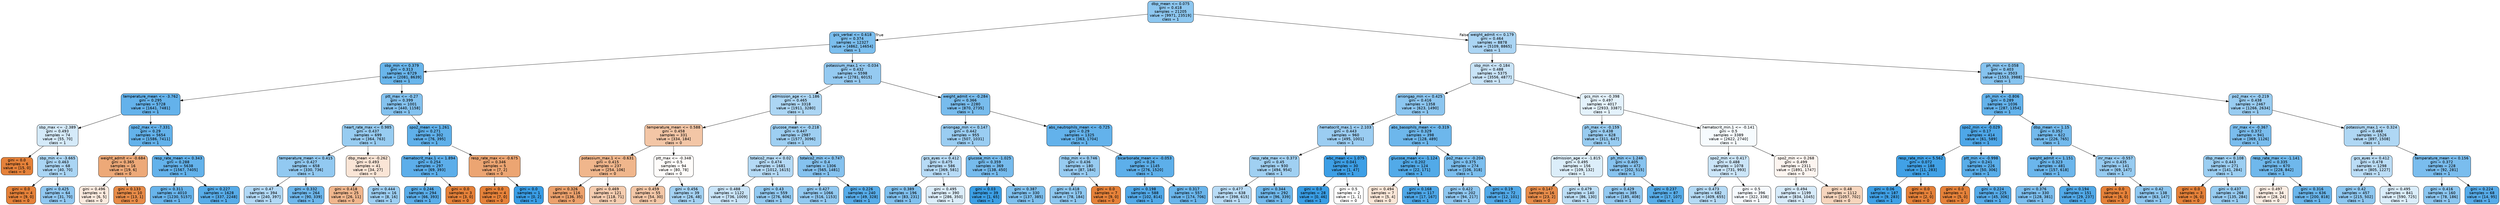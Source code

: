 digraph Tree {
node [shape=box, style="filled, rounded", color="black", fontname="helvetica"] ;
edge [fontname="helvetica"] ;
0 [label="dbp_mean <= 0.075\ngini = 0.418\nsamples = 21205\nvalue = [9971, 23519]\nclass = 1", fillcolor="#8dc7f0"] ;
1 [label="gcs_verbal <= 0.618\ngini = 0.374\nsamples = 12327\nvalue = [4862, 14654]\nclass = 1", fillcolor="#7bbeee"] ;
0 -> 1 [labeldistance=2.5, labelangle=45, headlabel="True"] ;
2 [label="sbp_min <= 0.379\ngini = 0.313\nsamples = 6729\nvalue = [2081, 8639]\nclass = 1", fillcolor="#69b5eb"] ;
1 -> 2 ;
3 [label="temperature_mean <= -3.762\ngini = 0.295\nsamples = 5728\nvalue = [1641, 7481]\nclass = 1", fillcolor="#64b2eb"] ;
2 -> 3 ;
4 [label="sbp_max <= -2.389\ngini = 0.493\nsamples = 74\nvalue = [55, 70]\nclass = 1", fillcolor="#d5eaf9"] ;
3 -> 4 ;
5 [label="gini = 0.0\nsamples = 6\nvalue = [15, 0]\nclass = 0", fillcolor="#e58139"] ;
4 -> 5 ;
6 [label="sbp_min <= -3.665\ngini = 0.463\nsamples = 68\nvalue = [40, 70]\nclass = 1", fillcolor="#aad5f4"] ;
4 -> 6 ;
7 [label="gini = 0.0\nsamples = 4\nvalue = [9, 0]\nclass = 0", fillcolor="#e58139"] ;
6 -> 7 ;
8 [label="gini = 0.425\nsamples = 64\nvalue = [31, 70]\nclass = 1", fillcolor="#91c8f1"] ;
6 -> 8 ;
9 [label="spo2_max <= -7.331\ngini = 0.29\nsamples = 5654\nvalue = [1586, 7411]\nclass = 1", fillcolor="#63b2eb"] ;
3 -> 9 ;
10 [label="weight_admit <= -0.684\ngini = 0.365\nsamples = 16\nvalue = [19, 6]\nclass = 0", fillcolor="#eda978"] ;
9 -> 10 ;
11 [label="gini = 0.496\nsamples = 6\nvalue = [6, 5]\nclass = 0", fillcolor="#fbeade"] ;
10 -> 11 ;
12 [label="gini = 0.133\nsamples = 10\nvalue = [13, 1]\nclass = 0", fillcolor="#e78b48"] ;
10 -> 12 ;
13 [label="resp_rate_mean <= 0.343\ngini = 0.288\nsamples = 5638\nvalue = [1567, 7405]\nclass = 1", fillcolor="#63b2eb"] ;
9 -> 13 ;
14 [label="gini = 0.311\nsamples = 4010\nvalue = [1230, 5157]\nclass = 1", fillcolor="#68b4eb"] ;
13 -> 14 ;
15 [label="gini = 0.227\nsamples = 1628\nvalue = [337, 2248]\nclass = 1", fillcolor="#57ace9"] ;
13 -> 15 ;
16 [label="ptt_max <= -0.27\ngini = 0.399\nsamples = 1001\nvalue = [440, 1158]\nclass = 1", fillcolor="#84c2ef"] ;
2 -> 16 ;
17 [label="heart_rate_max <= 0.985\ngini = 0.437\nsamples = 699\nvalue = [364, 763]\nclass = 1", fillcolor="#97ccf1"] ;
16 -> 17 ;
18 [label="temperature_mean <= 0.415\ngini = 0.427\nsamples = 658\nvalue = [330, 736]\nclass = 1", fillcolor="#92c9f1"] ;
17 -> 18 ;
19 [label="gini = 0.47\nsamples = 394\nvalue = [240, 397]\nclass = 1", fillcolor="#b1d8f5"] ;
18 -> 19 ;
20 [label="gini = 0.332\nsamples = 264\nvalue = [90, 339]\nclass = 1", fillcolor="#6eb7ec"] ;
18 -> 20 ;
21 [label="dbp_mean <= -0.262\ngini = 0.493\nsamples = 41\nvalue = [34, 27]\nclass = 0", fillcolor="#fae5d6"] ;
17 -> 21 ;
22 [label="gini = 0.418\nsamples = 25\nvalue = [26, 11]\nclass = 0", fillcolor="#f0b68d"] ;
21 -> 22 ;
23 [label="gini = 0.444\nsamples = 16\nvalue = [8, 16]\nclass = 1", fillcolor="#9ccef2"] ;
21 -> 23 ;
24 [label="spo2_mean <= 1.261\ngini = 0.271\nsamples = 302\nvalue = [76, 395]\nclass = 1", fillcolor="#5fb0ea"] ;
16 -> 24 ;
25 [label="hematocrit_max.1 <= 1.894\ngini = 0.254\nsamples = 297\nvalue = [69, 393]\nclass = 1", fillcolor="#5caeea"] ;
24 -> 25 ;
26 [label="gini = 0.246\nsamples = 294\nvalue = [66, 393]\nclass = 1", fillcolor="#5aade9"] ;
25 -> 26 ;
27 [label="gini = 0.0\nsamples = 3\nvalue = [3, 0]\nclass = 0", fillcolor="#e58139"] ;
25 -> 27 ;
28 [label="resp_rate_max <= -0.675\ngini = 0.346\nsamples = 5\nvalue = [7, 2]\nclass = 0", fillcolor="#eca572"] ;
24 -> 28 ;
29 [label="gini = 0.0\nsamples = 4\nvalue = [7, 0]\nclass = 0", fillcolor="#e58139"] ;
28 -> 29 ;
30 [label="gini = 0.0\nsamples = 1\nvalue = [0, 2]\nclass = 1", fillcolor="#399de5"] ;
28 -> 30 ;
31 [label="potassium_max.1 <= -0.034\ngini = 0.432\nsamples = 5598\nvalue = [2781, 6015]\nclass = 1", fillcolor="#95caf1"] ;
1 -> 31 ;
32 [label="admission_age <= -1.186\ngini = 0.465\nsamples = 3318\nvalue = [1911, 3280]\nclass = 1", fillcolor="#acd6f4"] ;
31 -> 32 ;
33 [label="temperature_mean <= 0.588\ngini = 0.458\nsamples = 331\nvalue = [334, 184]\nclass = 0", fillcolor="#f3c6a6"] ;
32 -> 33 ;
34 [label="potassium_max.1 <= -0.631\ngini = 0.415\nsamples = 237\nvalue = [254, 106]\nclass = 0", fillcolor="#f0b68c"] ;
33 -> 34 ;
35 [label="gini = 0.326\nsamples = 116\nvalue = [136, 35]\nclass = 0", fillcolor="#eca16c"] ;
34 -> 35 ;
36 [label="gini = 0.469\nsamples = 121\nvalue = [118, 71]\nclass = 0", fillcolor="#f5cdb0"] ;
34 -> 36 ;
37 [label="ptt_max <= -0.348\ngini = 0.5\nsamples = 94\nvalue = [80, 78]\nclass = 0", fillcolor="#fefcfa"] ;
33 -> 37 ;
38 [label="gini = 0.459\nsamples = 55\nvalue = [54, 30]\nclass = 0", fillcolor="#f3c7a7"] ;
37 -> 38 ;
39 [label="gini = 0.456\nsamples = 39\nvalue = [26, 48]\nclass = 1", fillcolor="#a4d2f3"] ;
37 -> 39 ;
40 [label="glucose_mean <= -0.218\ngini = 0.447\nsamples = 2987\nvalue = [1577, 3096]\nclass = 1", fillcolor="#9ecff2"] ;
32 -> 40 ;
41 [label="totalco2_max <= 0.02\ngini = 0.474\nsamples = 1681\nvalue = [1012, 1615]\nclass = 1", fillcolor="#b5daf5"] ;
40 -> 41 ;
42 [label="gini = 0.488\nsamples = 1122\nvalue = [736, 1009]\nclass = 1", fillcolor="#c9e4f8"] ;
41 -> 42 ;
43 [label="gini = 0.43\nsamples = 559\nvalue = [276, 606]\nclass = 1", fillcolor="#93caf1"] ;
41 -> 43 ;
44 [label="totalco2_min <= 0.747\ngini = 0.4\nsamples = 1306\nvalue = [565, 1481]\nclass = 1", fillcolor="#85c2ef"] ;
40 -> 44 ;
45 [label="gini = 0.427\nsamples = 1066\nvalue = [516, 1153]\nclass = 1", fillcolor="#92c9f1"] ;
44 -> 45 ;
46 [label="gini = 0.226\nsamples = 240\nvalue = [49, 328]\nclass = 1", fillcolor="#57ace9"] ;
44 -> 46 ;
47 [label="weight_admit <= -0.284\ngini = 0.366\nsamples = 2280\nvalue = [870, 2735]\nclass = 1", fillcolor="#78bced"] ;
31 -> 47 ;
48 [label="aniongap_min <= 0.147\ngini = 0.442\nsamples = 955\nvalue = [507, 1031]\nclass = 1", fillcolor="#9acdf2"] ;
47 -> 48 ;
49 [label="gcs_eyes <= 0.412\ngini = 0.475\nsamples = 586\nvalue = [369, 581]\nclass = 1", fillcolor="#b7dbf6"] ;
48 -> 49 ;
50 [label="gini = 0.389\nsamples = 196\nvalue = [83, 231]\nclass = 1", fillcolor="#80c0ee"] ;
49 -> 50 ;
51 [label="gini = 0.495\nsamples = 390\nvalue = [286, 350]\nclass = 1", fillcolor="#dbedfa"] ;
49 -> 51 ;
52 [label="glucose_min <= -1.025\ngini = 0.359\nsamples = 369\nvalue = [138, 450]\nclass = 1", fillcolor="#76bbed"] ;
48 -> 52 ;
53 [label="gini = 0.03\nsamples = 39\nvalue = [1, 65]\nclass = 1", fillcolor="#3c9fe5"] ;
52 -> 53 ;
54 [label="gini = 0.387\nsamples = 330\nvalue = [137, 385]\nclass = 1", fillcolor="#7fc0ee"] ;
52 -> 54 ;
55 [label="abs_neutrophils_mean <= -0.725\ngini = 0.29\nsamples = 1325\nvalue = [363, 1704]\nclass = 1", fillcolor="#63b2eb"] ;
47 -> 55 ;
56 [label="mbp_min <= 0.746\ngini = 0.436\nsamples = 180\nvalue = [87, 184]\nclass = 1", fillcolor="#97cbf1"] ;
55 -> 56 ;
57 [label="gini = 0.418\nsamples = 173\nvalue = [78, 184]\nclass = 1", fillcolor="#8dc7f0"] ;
56 -> 57 ;
58 [label="gini = 0.0\nsamples = 7\nvalue = [9, 0]\nclass = 0", fillcolor="#e58139"] ;
56 -> 58 ;
59 [label="bicarbonate_mean <= -0.053\ngini = 0.26\nsamples = 1145\nvalue = [276, 1520]\nclass = 1", fillcolor="#5dafea"] ;
55 -> 59 ;
60 [label="gini = 0.198\nsamples = 588\nvalue = [102, 814]\nclass = 1", fillcolor="#52a9e8"] ;
59 -> 60 ;
61 [label="gini = 0.317\nsamples = 557\nvalue = [174, 706]\nclass = 1", fillcolor="#6ab5eb"] ;
59 -> 61 ;
62 [label="weight_admit <= 0.179\ngini = 0.464\nsamples = 8878\nvalue = [5109, 8865]\nclass = 1", fillcolor="#abd5f4"] ;
0 -> 62 [labeldistance=2.5, labelangle=-45, headlabel="False"] ;
63 [label="sbp_min <= -0.184\ngini = 0.488\nsamples = 5375\nvalue = [3556, 4877]\nclass = 1", fillcolor="#c9e4f8"] ;
62 -> 63 ;
64 [label="aniongap_min <= 0.425\ngini = 0.416\nsamples = 1358\nvalue = [623, 1490]\nclass = 1", fillcolor="#8cc6f0"] ;
63 -> 64 ;
65 [label="hematocrit_max.1 <= 2.103\ngini = 0.443\nsamples = 960\nvalue = [495, 1001]\nclass = 1", fillcolor="#9bcdf2"] ;
64 -> 65 ;
66 [label="resp_rate_max <= 0.373\ngini = 0.45\nsamples = 930\nvalue = [494, 954]\nclass = 1", fillcolor="#a0d0f2"] ;
65 -> 66 ;
67 [label="gini = 0.477\nsamples = 638\nvalue = [398, 615]\nclass = 1", fillcolor="#b9dcf6"] ;
66 -> 67 ;
68 [label="gini = 0.344\nsamples = 292\nvalue = [96, 339]\nclass = 1", fillcolor="#71b9ec"] ;
66 -> 68 ;
69 [label="wbc_mean <= 1.075\ngini = 0.041\nsamples = 30\nvalue = [1, 47]\nclass = 1", fillcolor="#3d9fe6"] ;
65 -> 69 ;
70 [label="gini = 0.0\nsamples = 28\nvalue = [0, 46]\nclass = 1", fillcolor="#399de5"] ;
69 -> 70 ;
71 [label="gini = 0.5\nsamples = 2\nvalue = [1, 1]\nclass = 0", fillcolor="#ffffff"] ;
69 -> 71 ;
72 [label="abs_basophils_mean <= -0.319\ngini = 0.329\nsamples = 398\nvalue = [128, 489]\nclass = 1", fillcolor="#6db7ec"] ;
64 -> 72 ;
73 [label="glucose_mean <= -1.124\ngini = 0.202\nsamples = 124\nvalue = [22, 171]\nclass = 1", fillcolor="#52aae8"] ;
72 -> 73 ;
74 [label="gini = 0.494\nsamples = 7\nvalue = [5, 4]\nclass = 0", fillcolor="#fae6d7"] ;
73 -> 74 ;
75 [label="gini = 0.168\nsamples = 117\nvalue = [17, 167]\nclass = 1", fillcolor="#4da7e8"] ;
73 -> 75 ;
76 [label="po2_max <= -0.204\ngini = 0.375\nsamples = 274\nvalue = [106, 318]\nclass = 1", fillcolor="#7bbeee"] ;
72 -> 76 ;
77 [label="gini = 0.422\nsamples = 202\nvalue = [94, 217]\nclass = 1", fillcolor="#8fc7f0"] ;
76 -> 77 ;
78 [label="gini = 0.19\nsamples = 72\nvalue = [12, 101]\nclass = 1", fillcolor="#51a9e8"] ;
76 -> 78 ;
79 [label="gcs_min <= -0.398\ngini = 0.497\nsamples = 4017\nvalue = [2933, 3387]\nclass = 1", fillcolor="#e4f2fc"] ;
63 -> 79 ;
80 [label="ph_max <= -0.159\ngini = 0.438\nsamples = 628\nvalue = [311, 647]\nclass = 1", fillcolor="#98ccf1"] ;
79 -> 80 ;
81 [label="admission_age <= -1.815\ngini = 0.495\nsamples = 156\nvalue = [109, 132]\nclass = 1", fillcolor="#dceefa"] ;
80 -> 81 ;
82 [label="gini = 0.147\nsamples = 16\nvalue = [23, 2]\nclass = 0", fillcolor="#e78c4a"] ;
81 -> 82 ;
83 [label="gini = 0.479\nsamples = 140\nvalue = [86, 130]\nclass = 1", fillcolor="#bcdef6"] ;
81 -> 83 ;
84 [label="ph_min <= 1.246\ngini = 0.405\nsamples = 472\nvalue = [202, 515]\nclass = 1", fillcolor="#87c3ef"] ;
80 -> 84 ;
85 [label="gini = 0.429\nsamples = 385\nvalue = [185, 408]\nclass = 1", fillcolor="#93c9f1"] ;
84 -> 85 ;
86 [label="gini = 0.237\nsamples = 87\nvalue = [17, 107]\nclass = 1", fillcolor="#58ade9"] ;
84 -> 86 ;
87 [label="hematocrit_min.1 <= -0.141\ngini = 0.5\nsamples = 3389\nvalue = [2622, 2740]\nclass = 1", fillcolor="#f6fbfe"] ;
79 -> 87 ;
88 [label="spo2_min <= 0.417\ngini = 0.488\nsamples = 1078\nvalue = [731, 993]\nclass = 1", fillcolor="#cbe5f8"] ;
87 -> 88 ;
89 [label="gini = 0.473\nsamples = 682\nvalue = [409, 655]\nclass = 1", fillcolor="#b5daf5"] ;
88 -> 89 ;
90 [label="gini = 0.5\nsamples = 396\nvalue = [322, 338]\nclass = 1", fillcolor="#f6fafe"] ;
88 -> 90 ;
91 [label="spo2_min <= 0.268\ngini = 0.499\nsamples = 2311\nvalue = [1891, 1747]\nclass = 0", fillcolor="#fdf5f0"] ;
87 -> 91 ;
92 [label="gini = 0.494\nsamples = 1199\nvalue = [834, 1045]\nclass = 1", fillcolor="#d7ebfa"] ;
91 -> 92 ;
93 [label="gini = 0.48\nsamples = 1112\nvalue = [1057, 702]\nclass = 0", fillcolor="#f6d5bd"] ;
91 -> 93 ;
94 [label="ph_min <= 0.058\ngini = 0.403\nsamples = 3503\nvalue = [1553, 3988]\nclass = 1", fillcolor="#86c3ef"] ;
62 -> 94 ;
95 [label="ph_min <= -0.806\ngini = 0.289\nsamples = 1036\nvalue = [287, 1354]\nclass = 1", fillcolor="#63b2eb"] ;
94 -> 95 ;
96 [label="spo2_min <= -0.029\ngini = 0.17\nsamples = 414\nvalue = [61, 589]\nclass = 1", fillcolor="#4ea7e8"] ;
95 -> 96 ;
97 [label="resp_rate_min <= 5.562\ngini = 0.072\nsamples = 188\nvalue = [11, 283]\nclass = 1", fillcolor="#41a1e6"] ;
96 -> 97 ;
98 [label="gini = 0.06\nsamples = 187\nvalue = [9, 283]\nclass = 1", fillcolor="#3fa0e6"] ;
97 -> 98 ;
99 [label="gini = 0.0\nsamples = 1\nvalue = [2, 0]\nclass = 0", fillcolor="#e58139"] ;
97 -> 99 ;
100 [label="ptt_min <= -0.998\ngini = 0.241\nsamples = 226\nvalue = [50, 306]\nclass = 1", fillcolor="#59ade9"] ;
96 -> 100 ;
101 [label="gini = 0.0\nsamples = 1\nvalue = [5, 0]\nclass = 0", fillcolor="#e58139"] ;
100 -> 101 ;
102 [label="gini = 0.224\nsamples = 225\nvalue = [45, 306]\nclass = 1", fillcolor="#56abe9"] ;
100 -> 102 ;
103 [label="dbp_mean <= 1.15\ngini = 0.352\nsamples = 622\nvalue = [226, 765]\nclass = 1", fillcolor="#73baed"] ;
95 -> 103 ;
104 [label="weight_admit <= 1.151\ngini = 0.323\nsamples = 481\nvalue = [157, 618]\nclass = 1", fillcolor="#6bb6ec"] ;
103 -> 104 ;
105 [label="gini = 0.376\nsamples = 330\nvalue = [128, 381]\nclass = 1", fillcolor="#7cbeee"] ;
104 -> 105 ;
106 [label="gini = 0.194\nsamples = 151\nvalue = [29, 237]\nclass = 1", fillcolor="#51a9e8"] ;
104 -> 106 ;
107 [label="inr_max <= -0.557\ngini = 0.435\nsamples = 141\nvalue = [69, 147]\nclass = 1", fillcolor="#96cbf1"] ;
103 -> 107 ;
108 [label="gini = 0.0\nsamples = 3\nvalue = [6, 0]\nclass = 0", fillcolor="#e58139"] ;
107 -> 108 ;
109 [label="gini = 0.42\nsamples = 138\nvalue = [63, 147]\nclass = 1", fillcolor="#8ec7f0"] ;
107 -> 109 ;
110 [label="po2_max <= -0.219\ngini = 0.438\nsamples = 2467\nvalue = [1266, 2634]\nclass = 1", fillcolor="#98ccf1"] ;
94 -> 110 ;
111 [label="inr_max <= -0.367\ngini = 0.372\nsamples = 941\nvalue = [369, 1126]\nclass = 1", fillcolor="#7abdee"] ;
110 -> 111 ;
112 [label="dbp_mean <= 0.108\ngini = 0.443\nsamples = 271\nvalue = [141, 284]\nclass = 1", fillcolor="#9bcef2"] ;
111 -> 112 ;
113 [label="gini = 0.0\nsamples = 3\nvalue = [6, 0]\nclass = 0", fillcolor="#e58139"] ;
112 -> 113 ;
114 [label="gini = 0.437\nsamples = 268\nvalue = [135, 284]\nclass = 1", fillcolor="#97ccf1"] ;
112 -> 114 ;
115 [label="resp_rate_max <= -1.141\ngini = 0.335\nsamples = 670\nvalue = [228, 842]\nclass = 1", fillcolor="#6fb8ec"] ;
111 -> 115 ;
116 [label="gini = 0.497\nsamples = 34\nvalue = [28, 24]\nclass = 0", fillcolor="#fbede3"] ;
115 -> 116 ;
117 [label="gini = 0.316\nsamples = 636\nvalue = [200, 818]\nclass = 1", fillcolor="#69b5eb"] ;
115 -> 117 ;
118 [label="potassium_max.1 <= 0.324\ngini = 0.468\nsamples = 1526\nvalue = [897, 1508]\nclass = 1", fillcolor="#afd7f4"] ;
110 -> 118 ;
119 [label="gcs_eyes <= 0.412\ngini = 0.478\nsamples = 1298\nvalue = [805, 1227]\nclass = 1", fillcolor="#bbddf6"] ;
118 -> 119 ;
120 [label="gini = 0.42\nsamples = 457\nvalue = [215, 502]\nclass = 1", fillcolor="#8ec7f0"] ;
119 -> 120 ;
121 [label="gini = 0.495\nsamples = 841\nvalue = [590, 725]\nclass = 1", fillcolor="#daedfa"] ;
119 -> 121 ;
122 [label="temperature_mean <= 0.156\ngini = 0.372\nsamples = 228\nvalue = [92, 281]\nclass = 1", fillcolor="#7abdee"] ;
118 -> 122 ;
123 [label="gini = 0.416\nsamples = 160\nvalue = [78, 186]\nclass = 1", fillcolor="#8cc6f0"] ;
122 -> 123 ;
124 [label="gini = 0.224\nsamples = 68\nvalue = [14, 95]\nclass = 1", fillcolor="#56abe9"] ;
122 -> 124 ;
}